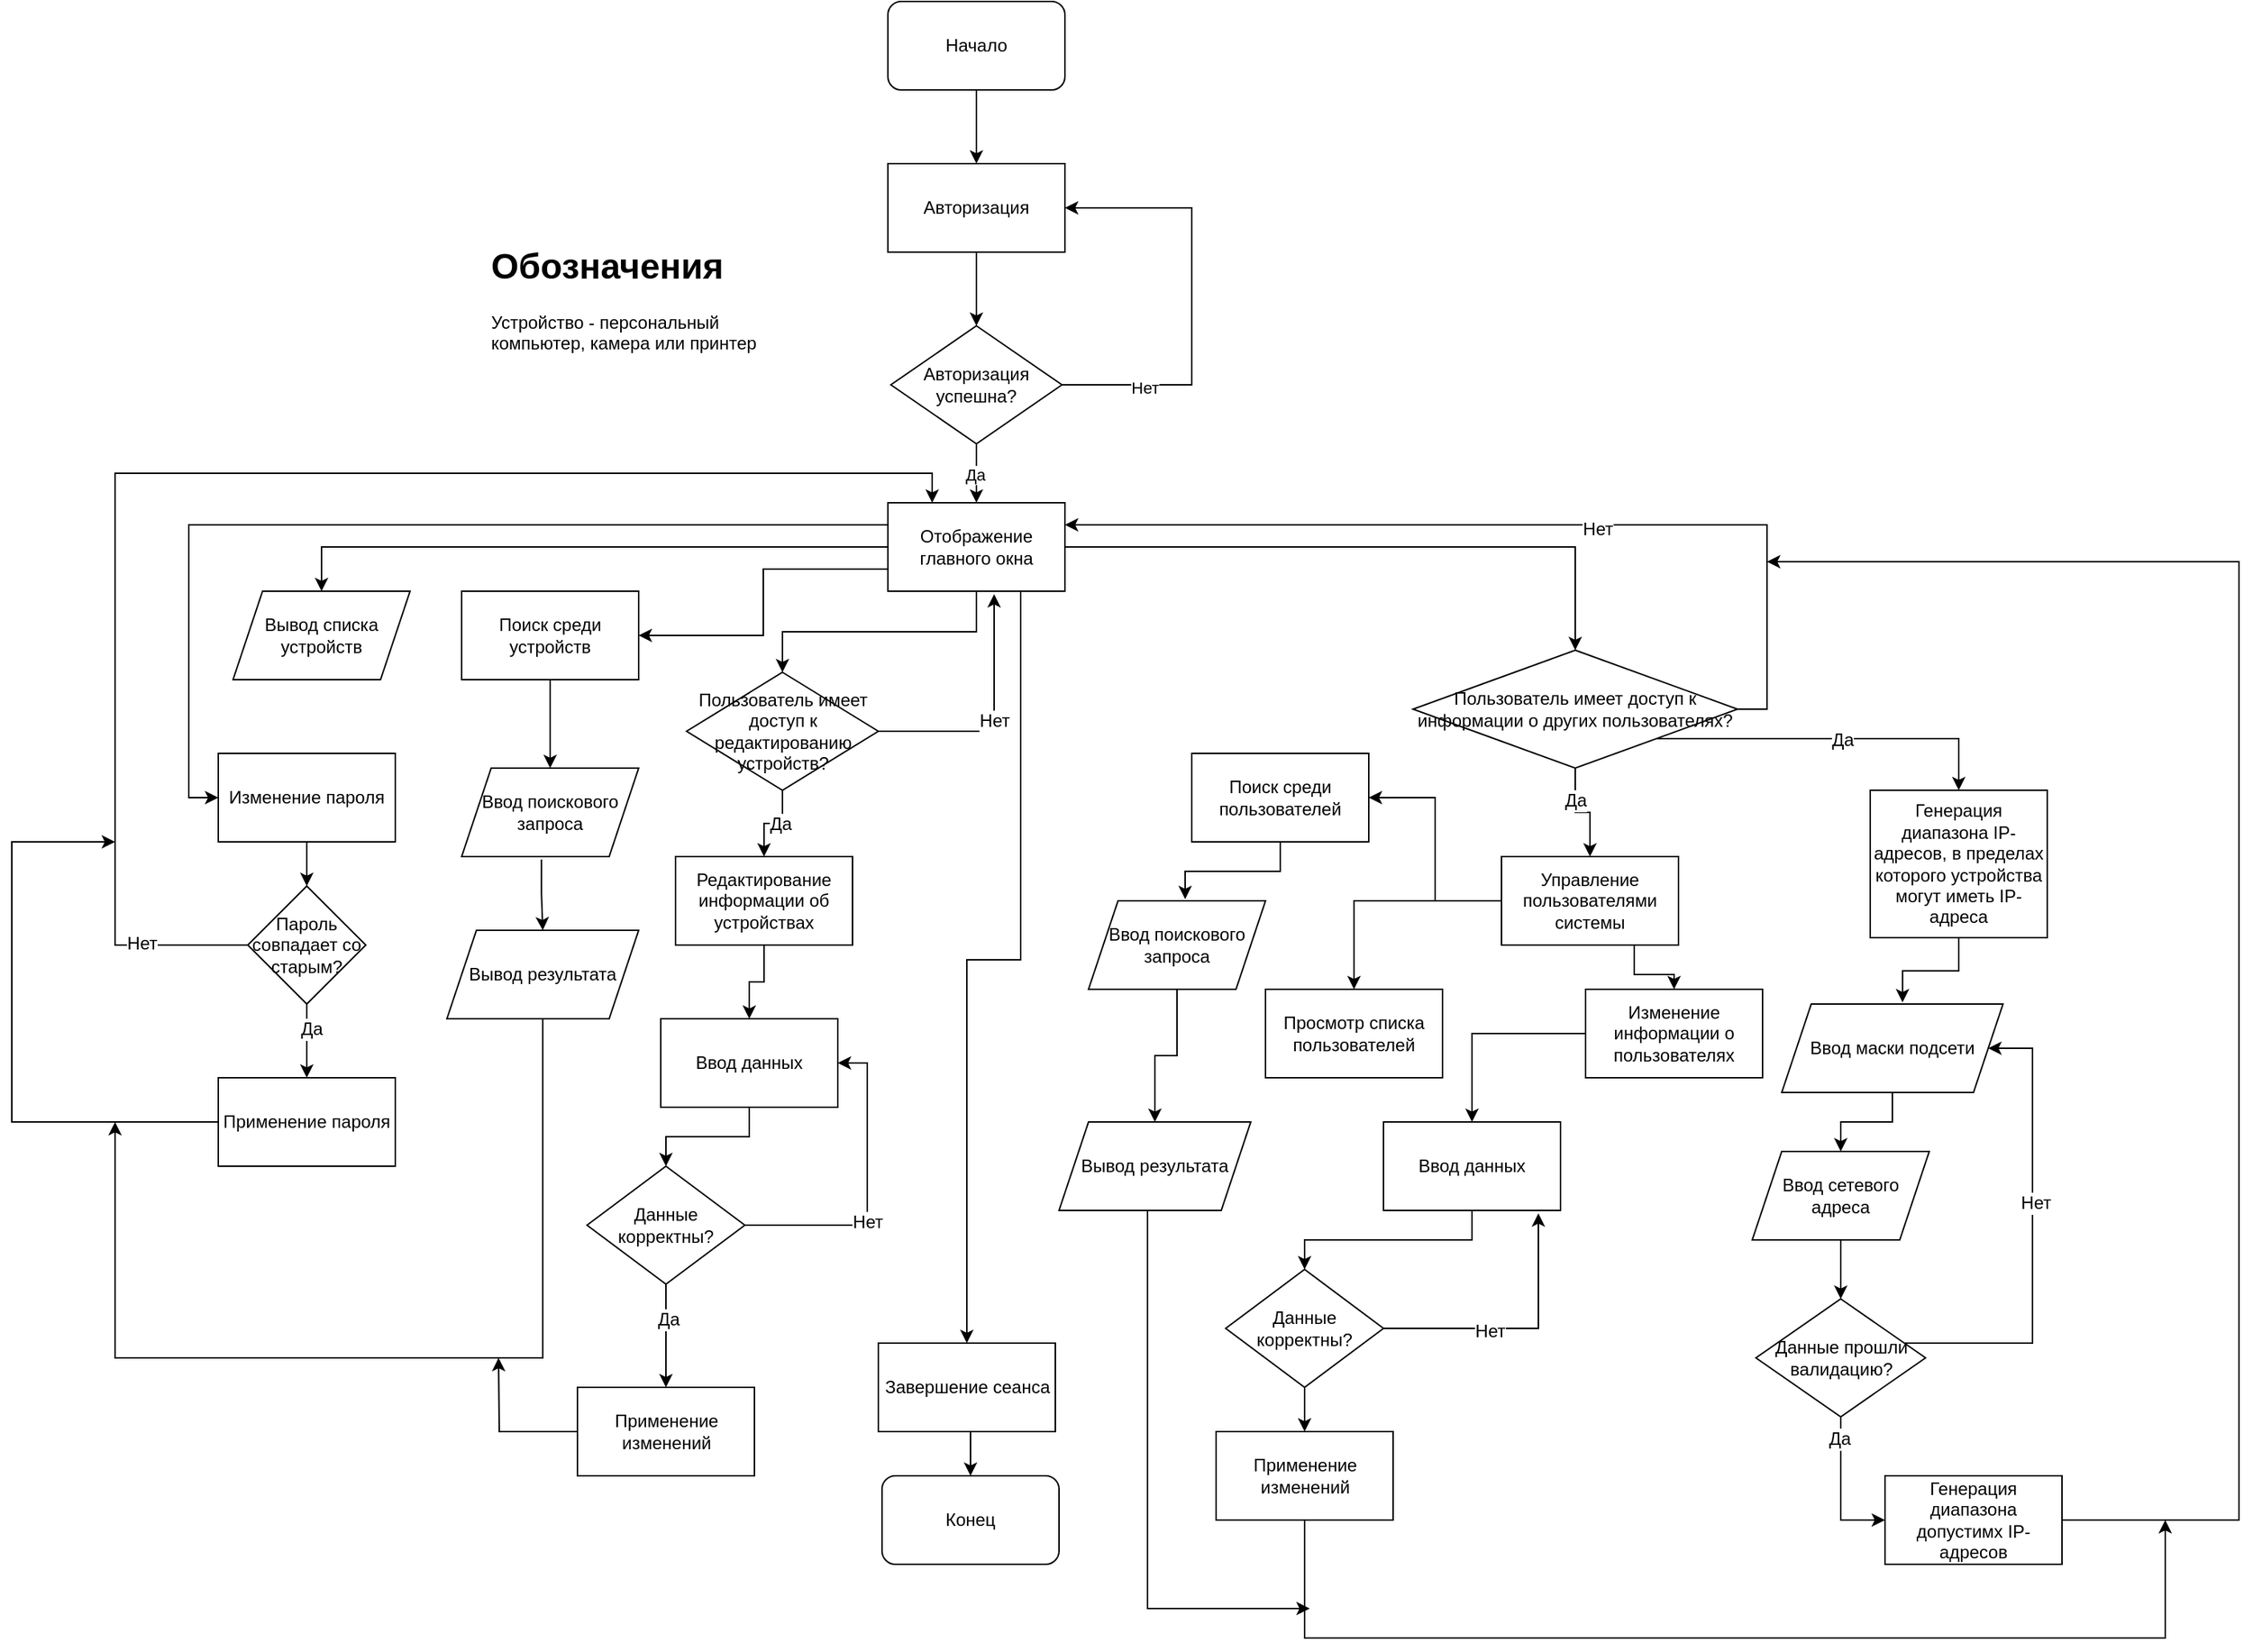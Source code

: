 <mxfile version="16.6.4" type="github">
  <diagram id="C5RBs43oDa-KdzZeNtuy" name="Page-1">
    <mxGraphModel dx="483.65" dy="-74.76" grid="0" gridSize="10" guides="0" tooltips="0" connect="1" arrows="1" fold="1" page="0" pageScale="1" pageWidth="827" pageHeight="1169" math="0" shadow="0">
      <root>
        <mxCell id="WIyWlLk6GJQsqaUBKTNV-0" />
        <mxCell id="WIyWlLk6GJQsqaUBKTNV-1" parent="WIyWlLk6GJQsqaUBKTNV-0" />
        <mxCell id="r1X-PajCBdUMyvIqMNal-0" value="Начало" style="rounded=1;whiteSpace=wrap;html=1;" vertex="1" parent="WIyWlLk6GJQsqaUBKTNV-1">
          <mxGeometry x="354" width="120" height="60" as="geometry" />
        </mxCell>
        <mxCell id="r1X-PajCBdUMyvIqMNal-1" value="Авторизация" style="rounded=0;whiteSpace=wrap;html=1;" vertex="1" parent="WIyWlLk6GJQsqaUBKTNV-1">
          <mxGeometry x="354" y="110" width="120" height="60" as="geometry" />
        </mxCell>
        <mxCell id="r1X-PajCBdUMyvIqMNal-3" value="" style="endArrow=classic;html=1;rounded=0;exitX=0.5;exitY=1;exitDx=0;exitDy=0;entryX=0.5;entryY=0;entryDx=0;entryDy=0;" edge="1" parent="WIyWlLk6GJQsqaUBKTNV-1" source="r1X-PajCBdUMyvIqMNal-0" target="r1X-PajCBdUMyvIqMNal-1">
          <mxGeometry width="50" height="50" relative="1" as="geometry">
            <mxPoint x="280" y="110" as="sourcePoint" />
            <mxPoint x="330" y="60" as="targetPoint" />
          </mxGeometry>
        </mxCell>
        <mxCell id="r1X-PajCBdUMyvIqMNal-5" value="Авторизация успешна?" style="rhombus;whiteSpace=wrap;html=1;" vertex="1" parent="WIyWlLk6GJQsqaUBKTNV-1">
          <mxGeometry x="356" y="220" width="116" height="80" as="geometry" />
        </mxCell>
        <mxCell id="r1X-PajCBdUMyvIqMNal-6" value="" style="endArrow=classic;html=1;rounded=0;exitX=0.5;exitY=1;exitDx=0;exitDy=0;entryX=0.5;entryY=0;entryDx=0;entryDy=0;" edge="1" parent="WIyWlLk6GJQsqaUBKTNV-1" source="r1X-PajCBdUMyvIqMNal-1" target="r1X-PajCBdUMyvIqMNal-5">
          <mxGeometry width="50" height="50" relative="1" as="geometry">
            <mxPoint x="330" y="170" as="sourcePoint" />
            <mxPoint x="330" y="220" as="targetPoint" />
          </mxGeometry>
        </mxCell>
        <mxCell id="r1X-PajCBdUMyvIqMNal-7" value="" style="endArrow=classic;html=1;rounded=0;exitX=1;exitY=0.5;exitDx=0;exitDy=0;edgeStyle=orthogonalEdgeStyle;entryX=1;entryY=0.5;entryDx=0;entryDy=0;" edge="1" parent="WIyWlLk6GJQsqaUBKTNV-1" source="r1X-PajCBdUMyvIqMNal-5" target="r1X-PajCBdUMyvIqMNal-1">
          <mxGeometry width="50" height="50" relative="1" as="geometry">
            <mxPoint x="430" y="360" as="sourcePoint" />
            <mxPoint x="590" y="260" as="targetPoint" />
            <Array as="points">
              <mxPoint x="560" y="260" />
              <mxPoint x="560" y="140" />
            </Array>
          </mxGeometry>
        </mxCell>
        <mxCell id="r1X-PajCBdUMyvIqMNal-8" value="Нет" style="edgeLabel;html=1;align=center;verticalAlign=middle;resizable=0;points=[];" vertex="1" connectable="0" parent="r1X-PajCBdUMyvIqMNal-7">
          <mxGeometry x="-0.619" y="-2" relative="1" as="geometry">
            <mxPoint as="offset" />
          </mxGeometry>
        </mxCell>
        <mxCell id="r1X-PajCBdUMyvIqMNal-9" value="" style="endArrow=classic;html=1;rounded=0;exitX=0.5;exitY=1;exitDx=0;exitDy=0;entryX=0.5;entryY=0;entryDx=0;entryDy=0;edgeStyle=orthogonalEdgeStyle;" edge="1" parent="WIyWlLk6GJQsqaUBKTNV-1" source="r1X-PajCBdUMyvIqMNal-5" target="r1X-PajCBdUMyvIqMNal-12">
          <mxGeometry width="50" height="50" relative="1" as="geometry">
            <mxPoint x="220" y="310" as="sourcePoint" />
            <mxPoint x="414" y="320" as="targetPoint" />
          </mxGeometry>
        </mxCell>
        <mxCell id="r1X-PajCBdUMyvIqMNal-10" value="Да" style="edgeLabel;html=1;align=center;verticalAlign=middle;resizable=0;points=[];" vertex="1" connectable="0" parent="r1X-PajCBdUMyvIqMNal-9">
          <mxGeometry x="0.037" y="-1" relative="1" as="geometry">
            <mxPoint as="offset" />
          </mxGeometry>
        </mxCell>
        <mxCell id="r1X-PajCBdUMyvIqMNal-47" style="edgeStyle=orthogonalEdgeStyle;shape=connector;rounded=0;orthogonalLoop=1;jettySize=auto;html=1;entryX=0.5;entryY=0;entryDx=0;entryDy=0;labelBackgroundColor=default;fontFamily=Helvetica;fontSize=12;fontColor=default;endArrow=classic;strokeColor=default;" edge="1" parent="WIyWlLk6GJQsqaUBKTNV-1" source="r1X-PajCBdUMyvIqMNal-12" target="r1X-PajCBdUMyvIqMNal-46">
          <mxGeometry relative="1" as="geometry" />
        </mxCell>
        <mxCell id="r1X-PajCBdUMyvIqMNal-85" style="edgeStyle=orthogonalEdgeStyle;shape=connector;rounded=0;orthogonalLoop=1;jettySize=auto;html=1;exitX=0;exitY=0.25;exitDx=0;exitDy=0;entryX=0;entryY=0.5;entryDx=0;entryDy=0;labelBackgroundColor=default;fontFamily=Helvetica;fontSize=12;fontColor=default;endArrow=classic;strokeColor=default;" edge="1" parent="WIyWlLk6GJQsqaUBKTNV-1" source="r1X-PajCBdUMyvIqMNal-12" target="r1X-PajCBdUMyvIqMNal-74">
          <mxGeometry relative="1" as="geometry" />
        </mxCell>
        <mxCell id="r1X-PajCBdUMyvIqMNal-110" style="edgeStyle=orthogonalEdgeStyle;shape=connector;rounded=0;orthogonalLoop=1;jettySize=auto;html=1;exitX=0.75;exitY=1;exitDx=0;exitDy=0;entryX=0.5;entryY=0;entryDx=0;entryDy=0;labelBackgroundColor=default;fontFamily=Helvetica;fontSize=12;fontColor=default;endArrow=classic;strokeColor=default;" edge="1" parent="WIyWlLk6GJQsqaUBKTNV-1" source="r1X-PajCBdUMyvIqMNal-12" target="r1X-PajCBdUMyvIqMNal-103">
          <mxGeometry relative="1" as="geometry">
            <Array as="points">
              <mxPoint x="444" y="650" />
              <mxPoint x="408" y="650" />
            </Array>
          </mxGeometry>
        </mxCell>
        <mxCell id="r1X-PajCBdUMyvIqMNal-12" value="Отображение главного окна" style="rounded=0;whiteSpace=wrap;html=1;" vertex="1" parent="WIyWlLk6GJQsqaUBKTNV-1">
          <mxGeometry x="354" y="340" width="120" height="60" as="geometry" />
        </mxCell>
        <mxCell id="r1X-PajCBdUMyvIqMNal-17" value="" style="endArrow=classic;html=1;rounded=0;labelBackgroundColor=default;fontFamily=Helvetica;fontSize=11;fontColor=default;strokeColor=default;shape=connector;edgeStyle=orthogonalEdgeStyle;entryX=0.5;entryY=0;entryDx=0;entryDy=0;exitX=0;exitY=0.5;exitDx=0;exitDy=0;" edge="1" parent="WIyWlLk6GJQsqaUBKTNV-1" source="r1X-PajCBdUMyvIqMNal-12" target="r1X-PajCBdUMyvIqMNal-79">
          <mxGeometry width="50" height="50" relative="1" as="geometry">
            <mxPoint x="300" y="350" as="sourcePoint" />
            <mxPoint x="-10" y="400" as="targetPoint" />
          </mxGeometry>
        </mxCell>
        <mxCell id="r1X-PajCBdUMyvIqMNal-18" value="Поиск среди устройств" style="rounded=0;whiteSpace=wrap;html=1;fontFamily=Helvetica;fontSize=12;fontColor=default;" vertex="1" parent="WIyWlLk6GJQsqaUBKTNV-1">
          <mxGeometry x="65" y="400" width="120" height="60" as="geometry" />
        </mxCell>
        <mxCell id="r1X-PajCBdUMyvIqMNal-20" value="" style="endArrow=classic;html=1;rounded=0;labelBackgroundColor=default;fontFamily=Helvetica;fontSize=11;fontColor=default;strokeColor=default;shape=connector;edgeStyle=orthogonalEdgeStyle;exitX=0;exitY=0.75;exitDx=0;exitDy=0;" edge="1" parent="WIyWlLk6GJQsqaUBKTNV-1" source="r1X-PajCBdUMyvIqMNal-12" target="r1X-PajCBdUMyvIqMNal-18">
          <mxGeometry width="50" height="50" relative="1" as="geometry">
            <mxPoint x="628" y="380" as="sourcePoint" />
            <mxPoint x="354" y="430" as="targetPoint" />
          </mxGeometry>
        </mxCell>
        <mxCell id="r1X-PajCBdUMyvIqMNal-21" value="" style="endArrow=classic;html=1;rounded=0;labelBackgroundColor=default;fontFamily=Helvetica;fontSize=12;fontColor=default;strokeColor=default;shape=connector;exitX=0.5;exitY=1;exitDx=0;exitDy=0;entryX=0.5;entryY=0;entryDx=0;entryDy=0;edgeStyle=orthogonalEdgeStyle;" edge="1" parent="WIyWlLk6GJQsqaUBKTNV-1" source="r1X-PajCBdUMyvIqMNal-18" target="r1X-PajCBdUMyvIqMNal-23">
          <mxGeometry width="50" height="50" relative="1" as="geometry">
            <mxPoint x="220" y="550" as="sourcePoint" />
            <mxPoint x="220" y="520" as="targetPoint" />
          </mxGeometry>
        </mxCell>
        <mxCell id="r1X-PajCBdUMyvIqMNal-23" value="Ввод поискового запроса" style="shape=parallelogram;perimeter=parallelogramPerimeter;whiteSpace=wrap;html=1;fixedSize=1;fontFamily=Helvetica;fontSize=12;fontColor=default;" vertex="1" parent="WIyWlLk6GJQsqaUBKTNV-1">
          <mxGeometry x="65" y="520" width="120" height="60" as="geometry" />
        </mxCell>
        <mxCell id="r1X-PajCBdUMyvIqMNal-113" style="edgeStyle=orthogonalEdgeStyle;shape=connector;rounded=0;orthogonalLoop=1;jettySize=auto;html=1;labelBackgroundColor=default;fontFamily=Helvetica;fontSize=12;fontColor=default;endArrow=classic;strokeColor=default;" edge="1" parent="WIyWlLk6GJQsqaUBKTNV-1" source="r1X-PajCBdUMyvIqMNal-24">
          <mxGeometry relative="1" as="geometry">
            <mxPoint x="-170" y="760" as="targetPoint" />
            <Array as="points">
              <mxPoint x="120" y="920" />
            </Array>
          </mxGeometry>
        </mxCell>
        <mxCell id="r1X-PajCBdUMyvIqMNal-24" value="Вывод результата" style="shape=parallelogram;perimeter=parallelogramPerimeter;whiteSpace=wrap;html=1;fixedSize=1;fontFamily=Helvetica;fontSize=12;fontColor=default;" vertex="1" parent="WIyWlLk6GJQsqaUBKTNV-1">
          <mxGeometry x="55" y="630" width="130" height="60" as="geometry" />
        </mxCell>
        <mxCell id="r1X-PajCBdUMyvIqMNal-25" value="" style="endArrow=classic;html=1;rounded=0;labelBackgroundColor=default;fontFamily=Helvetica;fontSize=12;fontColor=default;strokeColor=default;shape=connector;exitX=0.451;exitY=1.033;exitDx=0;exitDy=0;entryX=0.5;entryY=0;entryDx=0;entryDy=0;exitPerimeter=0;edgeStyle=orthogonalEdgeStyle;" edge="1" parent="WIyWlLk6GJQsqaUBKTNV-1" source="r1X-PajCBdUMyvIqMNal-23" target="r1X-PajCBdUMyvIqMNal-24">
          <mxGeometry width="50" height="50" relative="1" as="geometry">
            <mxPoint x="310" y="620" as="sourcePoint" />
            <mxPoint x="310" y="680" as="targetPoint" />
          </mxGeometry>
        </mxCell>
        <mxCell id="r1X-PajCBdUMyvIqMNal-31" value="Нет" style="edgeStyle=orthogonalEdgeStyle;shape=connector;rounded=0;orthogonalLoop=1;jettySize=auto;html=1;labelBackgroundColor=default;fontFamily=Helvetica;fontSize=12;fontColor=default;endArrow=classic;strokeColor=default;entryX=0.6;entryY=1.033;entryDx=0;entryDy=0;exitX=1;exitY=0.5;exitDx=0;exitDy=0;entryPerimeter=0;" edge="1" parent="WIyWlLk6GJQsqaUBKTNV-1" source="r1X-PajCBdUMyvIqMNal-28" target="r1X-PajCBdUMyvIqMNal-12">
          <mxGeometry relative="1" as="geometry">
            <mxPoint x="510" y="380" as="targetPoint" />
          </mxGeometry>
        </mxCell>
        <mxCell id="r1X-PajCBdUMyvIqMNal-34" style="edgeStyle=orthogonalEdgeStyle;shape=connector;rounded=0;orthogonalLoop=1;jettySize=auto;html=1;entryX=0.5;entryY=0;entryDx=0;entryDy=0;labelBackgroundColor=default;fontFamily=Helvetica;fontSize=12;fontColor=default;endArrow=classic;strokeColor=default;" edge="1" parent="WIyWlLk6GJQsqaUBKTNV-1" source="r1X-PajCBdUMyvIqMNal-28" target="r1X-PajCBdUMyvIqMNal-32">
          <mxGeometry relative="1" as="geometry" />
        </mxCell>
        <mxCell id="r1X-PajCBdUMyvIqMNal-45" value="Да" style="edgeLabel;html=1;align=center;verticalAlign=middle;resizable=0;points=[];fontSize=12;fontFamily=Helvetica;fontColor=default;" vertex="1" connectable="0" parent="r1X-PajCBdUMyvIqMNal-34">
          <mxGeometry x="-0.168" relative="1" as="geometry">
            <mxPoint as="offset" />
          </mxGeometry>
        </mxCell>
        <mxCell id="r1X-PajCBdUMyvIqMNal-28" value="Пользователь имеет доступ к редактированию устройств?" style="rhombus;whiteSpace=wrap;html=1;fontFamily=Helvetica;fontSize=12;fontColor=default;" vertex="1" parent="WIyWlLk6GJQsqaUBKTNV-1">
          <mxGeometry x="217.5" y="455" width="130" height="80" as="geometry" />
        </mxCell>
        <mxCell id="r1X-PajCBdUMyvIqMNal-29" value="" style="endArrow=classic;html=1;rounded=0;labelBackgroundColor=default;fontFamily=Helvetica;fontSize=12;fontColor=default;strokeColor=default;shape=connector;exitX=0.5;exitY=1;exitDx=0;exitDy=0;entryX=0.5;entryY=0;entryDx=0;entryDy=0;edgeStyle=orthogonalEdgeStyle;" edge="1" parent="WIyWlLk6GJQsqaUBKTNV-1" source="r1X-PajCBdUMyvIqMNal-12" target="r1X-PajCBdUMyvIqMNal-28">
          <mxGeometry width="50" height="50" relative="1" as="geometry">
            <mxPoint x="340" y="390" as="sourcePoint" />
            <mxPoint x="340" y="450" as="targetPoint" />
          </mxGeometry>
        </mxCell>
        <mxCell id="r1X-PajCBdUMyvIqMNal-36" style="edgeStyle=orthogonalEdgeStyle;shape=connector;rounded=0;orthogonalLoop=1;jettySize=auto;html=1;labelBackgroundColor=default;fontFamily=Helvetica;fontSize=12;fontColor=default;endArrow=classic;strokeColor=default;entryX=0.5;entryY=0;entryDx=0;entryDy=0;" edge="1" parent="WIyWlLk6GJQsqaUBKTNV-1" source="r1X-PajCBdUMyvIqMNal-32" target="r1X-PajCBdUMyvIqMNal-37">
          <mxGeometry relative="1" as="geometry">
            <mxPoint x="414" y="640" as="targetPoint" />
          </mxGeometry>
        </mxCell>
        <mxCell id="r1X-PajCBdUMyvIqMNal-32" value="Редактирование информации об устройствах" style="rounded=0;whiteSpace=wrap;html=1;fontFamily=Helvetica;fontSize=12;fontColor=default;" vertex="1" parent="WIyWlLk6GJQsqaUBKTNV-1">
          <mxGeometry x="210" y="580" width="120" height="60" as="geometry" />
        </mxCell>
        <mxCell id="r1X-PajCBdUMyvIqMNal-33" value="&lt;h1&gt;Обозначения&lt;/h1&gt;&lt;div&gt;Устройство - персональный компьютер, камера или принтер&lt;/div&gt;" style="text;html=1;strokeColor=none;fillColor=none;spacing=5;spacingTop=-20;whiteSpace=wrap;overflow=hidden;rounded=0;fontFamily=Helvetica;fontSize=12;fontColor=default;" vertex="1" parent="WIyWlLk6GJQsqaUBKTNV-1">
          <mxGeometry x="80" y="160" width="190" height="120" as="geometry" />
        </mxCell>
        <mxCell id="r1X-PajCBdUMyvIqMNal-39" style="edgeStyle=orthogonalEdgeStyle;shape=connector;rounded=0;orthogonalLoop=1;jettySize=auto;html=1;entryX=0.5;entryY=0;entryDx=0;entryDy=0;labelBackgroundColor=default;fontFamily=Helvetica;fontSize=12;fontColor=default;endArrow=classic;strokeColor=default;" edge="1" parent="WIyWlLk6GJQsqaUBKTNV-1" source="r1X-PajCBdUMyvIqMNal-37" target="r1X-PajCBdUMyvIqMNal-38">
          <mxGeometry relative="1" as="geometry" />
        </mxCell>
        <mxCell id="r1X-PajCBdUMyvIqMNal-37" value="Ввод данных" style="rounded=0;whiteSpace=wrap;html=1;fontFamily=Helvetica;fontSize=12;fontColor=default;" vertex="1" parent="WIyWlLk6GJQsqaUBKTNV-1">
          <mxGeometry x="200" y="690" width="120" height="60" as="geometry" />
        </mxCell>
        <mxCell id="r1X-PajCBdUMyvIqMNal-40" style="edgeStyle=orthogonalEdgeStyle;shape=connector;rounded=0;orthogonalLoop=1;jettySize=auto;html=1;entryX=1;entryY=0.5;entryDx=0;entryDy=0;labelBackgroundColor=default;fontFamily=Helvetica;fontSize=12;fontColor=default;endArrow=classic;strokeColor=default;exitX=1;exitY=0.5;exitDx=0;exitDy=0;" edge="1" parent="WIyWlLk6GJQsqaUBKTNV-1" source="r1X-PajCBdUMyvIqMNal-38" target="r1X-PajCBdUMyvIqMNal-37">
          <mxGeometry relative="1" as="geometry" />
        </mxCell>
        <mxCell id="r1X-PajCBdUMyvIqMNal-41" value="Нет" style="edgeLabel;html=1;align=center;verticalAlign=middle;resizable=0;points=[];fontSize=12;fontFamily=Helvetica;fontColor=default;" vertex="1" connectable="0" parent="r1X-PajCBdUMyvIqMNal-40">
          <mxGeometry x="-0.195" relative="1" as="geometry">
            <mxPoint as="offset" />
          </mxGeometry>
        </mxCell>
        <mxCell id="r1X-PajCBdUMyvIqMNal-43" style="edgeStyle=orthogonalEdgeStyle;shape=connector;rounded=0;orthogonalLoop=1;jettySize=auto;html=1;entryX=0.5;entryY=0;entryDx=0;entryDy=0;labelBackgroundColor=default;fontFamily=Helvetica;fontSize=12;fontColor=default;endArrow=classic;strokeColor=default;" edge="1" parent="WIyWlLk6GJQsqaUBKTNV-1" source="r1X-PajCBdUMyvIqMNal-38" target="r1X-PajCBdUMyvIqMNal-42">
          <mxGeometry relative="1" as="geometry" />
        </mxCell>
        <mxCell id="r1X-PajCBdUMyvIqMNal-44" value="Да" style="edgeLabel;html=1;align=center;verticalAlign=middle;resizable=0;points=[];fontSize=12;fontFamily=Helvetica;fontColor=default;" vertex="1" connectable="0" parent="r1X-PajCBdUMyvIqMNal-43">
          <mxGeometry x="-0.31" y="1" relative="1" as="geometry">
            <mxPoint as="offset" />
          </mxGeometry>
        </mxCell>
        <mxCell id="r1X-PajCBdUMyvIqMNal-38" value="Данные корректны?" style="rhombus;whiteSpace=wrap;html=1;fontFamily=Helvetica;fontSize=12;fontColor=default;" vertex="1" parent="WIyWlLk6GJQsqaUBKTNV-1">
          <mxGeometry x="150" y="790" width="107" height="80" as="geometry" />
        </mxCell>
        <mxCell id="r1X-PajCBdUMyvIqMNal-114" style="edgeStyle=orthogonalEdgeStyle;shape=connector;rounded=0;orthogonalLoop=1;jettySize=auto;html=1;labelBackgroundColor=default;fontFamily=Helvetica;fontSize=12;fontColor=default;endArrow=classic;strokeColor=default;" edge="1" parent="WIyWlLk6GJQsqaUBKTNV-1" source="r1X-PajCBdUMyvIqMNal-42">
          <mxGeometry relative="1" as="geometry">
            <mxPoint x="90" y="920" as="targetPoint" />
          </mxGeometry>
        </mxCell>
        <mxCell id="r1X-PajCBdUMyvIqMNal-42" value="Применение изменений" style="rounded=0;whiteSpace=wrap;html=1;fontFamily=Helvetica;fontSize=12;fontColor=default;" vertex="1" parent="WIyWlLk6GJQsqaUBKTNV-1">
          <mxGeometry x="143.5" y="940" width="120" height="60" as="geometry" />
        </mxCell>
        <mxCell id="r1X-PajCBdUMyvIqMNal-48" style="edgeStyle=orthogonalEdgeStyle;shape=connector;rounded=0;orthogonalLoop=1;jettySize=auto;html=1;entryX=1;entryY=0.25;entryDx=0;entryDy=0;labelBackgroundColor=default;fontFamily=Helvetica;fontSize=12;fontColor=default;endArrow=classic;strokeColor=default;exitX=1;exitY=0.5;exitDx=0;exitDy=0;" edge="1" parent="WIyWlLk6GJQsqaUBKTNV-1" source="r1X-PajCBdUMyvIqMNal-46" target="r1X-PajCBdUMyvIqMNal-12">
          <mxGeometry relative="1" as="geometry" />
        </mxCell>
        <mxCell id="r1X-PajCBdUMyvIqMNal-52" value="Нет" style="edgeLabel;html=1;align=center;verticalAlign=middle;resizable=0;points=[];fontSize=12;fontFamily=Helvetica;fontColor=default;" vertex="1" connectable="0" parent="r1X-PajCBdUMyvIqMNal-48">
          <mxGeometry x="-0.161" y="3" relative="1" as="geometry">
            <mxPoint as="offset" />
          </mxGeometry>
        </mxCell>
        <mxCell id="r1X-PajCBdUMyvIqMNal-87" style="edgeStyle=orthogonalEdgeStyle;shape=connector;rounded=0;orthogonalLoop=1;jettySize=auto;html=1;exitX=1;exitY=1;exitDx=0;exitDy=0;entryX=0.5;entryY=0;entryDx=0;entryDy=0;labelBackgroundColor=default;fontFamily=Helvetica;fontSize=12;fontColor=default;endArrow=classic;strokeColor=default;" edge="1" parent="WIyWlLk6GJQsqaUBKTNV-1" source="r1X-PajCBdUMyvIqMNal-46" target="r1X-PajCBdUMyvIqMNal-86">
          <mxGeometry relative="1" as="geometry" />
        </mxCell>
        <mxCell id="r1X-PajCBdUMyvIqMNal-88" value="Да" style="edgeLabel;html=1;align=center;verticalAlign=middle;resizable=0;points=[];fontSize=12;fontFamily=Helvetica;fontColor=default;" vertex="1" connectable="0" parent="r1X-PajCBdUMyvIqMNal-87">
          <mxGeometry x="0.045" y="-1" relative="1" as="geometry">
            <mxPoint as="offset" />
          </mxGeometry>
        </mxCell>
        <mxCell id="r1X-PajCBdUMyvIqMNal-108" style="edgeStyle=orthogonalEdgeStyle;shape=connector;rounded=0;orthogonalLoop=1;jettySize=auto;html=1;labelBackgroundColor=default;fontFamily=Helvetica;fontSize=12;fontColor=default;endArrow=classic;strokeColor=default;" edge="1" parent="WIyWlLk6GJQsqaUBKTNV-1" source="r1X-PajCBdUMyvIqMNal-46" target="r1X-PajCBdUMyvIqMNal-55">
          <mxGeometry relative="1" as="geometry" />
        </mxCell>
        <mxCell id="r1X-PajCBdUMyvIqMNal-109" value="Да" style="edgeLabel;html=1;align=center;verticalAlign=middle;resizable=0;points=[];fontSize=12;fontFamily=Helvetica;fontColor=default;" vertex="1" connectable="0" parent="r1X-PajCBdUMyvIqMNal-108">
          <mxGeometry x="-0.374" relative="1" as="geometry">
            <mxPoint as="offset" />
          </mxGeometry>
        </mxCell>
        <mxCell id="r1X-PajCBdUMyvIqMNal-46" value="Пользователь имеет доступ к информации о других пользователях?" style="rhombus;whiteSpace=wrap;html=1;fontFamily=Helvetica;fontSize=12;fontColor=default;" vertex="1" parent="WIyWlLk6GJQsqaUBKTNV-1">
          <mxGeometry x="710" y="440" width="220" height="80" as="geometry" />
        </mxCell>
        <mxCell id="r1X-PajCBdUMyvIqMNal-53" value="Просмотр списка пользователей" style="rounded=0;whiteSpace=wrap;html=1;fontFamily=Helvetica;fontSize=12;fontColor=default;" vertex="1" parent="WIyWlLk6GJQsqaUBKTNV-1">
          <mxGeometry x="610" y="670" width="120" height="60" as="geometry" />
        </mxCell>
        <mxCell id="r1X-PajCBdUMyvIqMNal-61" style="edgeStyle=orthogonalEdgeStyle;shape=connector;rounded=0;orthogonalLoop=1;jettySize=auto;html=1;entryX=0.5;entryY=0;entryDx=0;entryDy=0;labelBackgroundColor=default;fontFamily=Helvetica;fontSize=12;fontColor=default;endArrow=classic;strokeColor=default;" edge="1" parent="WIyWlLk6GJQsqaUBKTNV-1" source="r1X-PajCBdUMyvIqMNal-54" target="r1X-PajCBdUMyvIqMNal-60">
          <mxGeometry relative="1" as="geometry" />
        </mxCell>
        <mxCell id="r1X-PajCBdUMyvIqMNal-54" value="Изменение информации о пользователях" style="rounded=0;whiteSpace=wrap;html=1;fontFamily=Helvetica;fontSize=12;fontColor=default;" vertex="1" parent="WIyWlLk6GJQsqaUBKTNV-1">
          <mxGeometry x="827" y="670" width="120" height="60" as="geometry" />
        </mxCell>
        <mxCell id="r1X-PajCBdUMyvIqMNal-58" style="edgeStyle=orthogonalEdgeStyle;shape=connector;rounded=0;orthogonalLoop=1;jettySize=auto;html=1;entryX=0.5;entryY=0;entryDx=0;entryDy=0;labelBackgroundColor=default;fontFamily=Helvetica;fontSize=12;fontColor=default;endArrow=classic;strokeColor=default;" edge="1" parent="WIyWlLk6GJQsqaUBKTNV-1" source="r1X-PajCBdUMyvIqMNal-55" target="r1X-PajCBdUMyvIqMNal-53">
          <mxGeometry relative="1" as="geometry" />
        </mxCell>
        <mxCell id="r1X-PajCBdUMyvIqMNal-59" style="edgeStyle=orthogonalEdgeStyle;shape=connector;rounded=0;orthogonalLoop=1;jettySize=auto;html=1;exitX=0.75;exitY=1;exitDx=0;exitDy=0;labelBackgroundColor=default;fontFamily=Helvetica;fontSize=12;fontColor=default;endArrow=classic;strokeColor=default;" edge="1" parent="WIyWlLk6GJQsqaUBKTNV-1" source="r1X-PajCBdUMyvIqMNal-55" target="r1X-PajCBdUMyvIqMNal-54">
          <mxGeometry relative="1" as="geometry" />
        </mxCell>
        <mxCell id="r1X-PajCBdUMyvIqMNal-69" style="edgeStyle=orthogonalEdgeStyle;shape=connector;rounded=0;orthogonalLoop=1;jettySize=auto;html=1;exitX=0;exitY=0.5;exitDx=0;exitDy=0;entryX=1;entryY=0.5;entryDx=0;entryDy=0;labelBackgroundColor=default;fontFamily=Helvetica;fontSize=12;fontColor=default;endArrow=classic;strokeColor=default;" edge="1" parent="WIyWlLk6GJQsqaUBKTNV-1" source="r1X-PajCBdUMyvIqMNal-55" target="r1X-PajCBdUMyvIqMNal-68">
          <mxGeometry relative="1" as="geometry" />
        </mxCell>
        <mxCell id="r1X-PajCBdUMyvIqMNal-55" value="Управление пользователями системы" style="rounded=0;whiteSpace=wrap;html=1;fontFamily=Helvetica;fontSize=12;fontColor=default;" vertex="1" parent="WIyWlLk6GJQsqaUBKTNV-1">
          <mxGeometry x="770" y="580" width="120" height="60" as="geometry" />
        </mxCell>
        <mxCell id="r1X-PajCBdUMyvIqMNal-63" style="edgeStyle=orthogonalEdgeStyle;shape=connector;rounded=0;orthogonalLoop=1;jettySize=auto;html=1;entryX=0.5;entryY=0;entryDx=0;entryDy=0;labelBackgroundColor=default;fontFamily=Helvetica;fontSize=12;fontColor=default;endArrow=classic;strokeColor=default;" edge="1" parent="WIyWlLk6GJQsqaUBKTNV-1" source="r1X-PajCBdUMyvIqMNal-60" target="r1X-PajCBdUMyvIqMNal-62">
          <mxGeometry relative="1" as="geometry" />
        </mxCell>
        <mxCell id="r1X-PajCBdUMyvIqMNal-60" value="Ввод данных" style="rounded=0;whiteSpace=wrap;html=1;fontFamily=Helvetica;fontSize=12;fontColor=default;" vertex="1" parent="WIyWlLk6GJQsqaUBKTNV-1">
          <mxGeometry x="690" y="760" width="120" height="60" as="geometry" />
        </mxCell>
        <mxCell id="r1X-PajCBdUMyvIqMNal-64" style="edgeStyle=orthogonalEdgeStyle;shape=connector;rounded=0;orthogonalLoop=1;jettySize=auto;html=1;entryX=0.875;entryY=1.033;entryDx=0;entryDy=0;entryPerimeter=0;labelBackgroundColor=default;fontFamily=Helvetica;fontSize=12;fontColor=default;endArrow=classic;strokeColor=default;exitX=1;exitY=0.5;exitDx=0;exitDy=0;" edge="1" parent="WIyWlLk6GJQsqaUBKTNV-1" source="r1X-PajCBdUMyvIqMNal-62" target="r1X-PajCBdUMyvIqMNal-60">
          <mxGeometry relative="1" as="geometry">
            <Array as="points">
              <mxPoint x="795" y="900" />
            </Array>
          </mxGeometry>
        </mxCell>
        <mxCell id="r1X-PajCBdUMyvIqMNal-65" value="Нет" style="edgeLabel;html=1;align=center;verticalAlign=middle;resizable=0;points=[];fontSize=12;fontFamily=Helvetica;fontColor=default;" vertex="1" connectable="0" parent="r1X-PajCBdUMyvIqMNal-64">
          <mxGeometry x="-0.217" y="-2" relative="1" as="geometry">
            <mxPoint as="offset" />
          </mxGeometry>
        </mxCell>
        <mxCell id="r1X-PajCBdUMyvIqMNal-67" style="edgeStyle=orthogonalEdgeStyle;shape=connector;rounded=0;orthogonalLoop=1;jettySize=auto;html=1;entryX=0.5;entryY=0;entryDx=0;entryDy=0;labelBackgroundColor=default;fontFamily=Helvetica;fontSize=12;fontColor=default;endArrow=classic;strokeColor=default;" edge="1" parent="WIyWlLk6GJQsqaUBKTNV-1" source="r1X-PajCBdUMyvIqMNal-62" target="r1X-PajCBdUMyvIqMNal-66">
          <mxGeometry relative="1" as="geometry" />
        </mxCell>
        <mxCell id="r1X-PajCBdUMyvIqMNal-62" value="Данные корректны?" style="rhombus;whiteSpace=wrap;html=1;fontFamily=Helvetica;fontSize=12;fontColor=default;" vertex="1" parent="WIyWlLk6GJQsqaUBKTNV-1">
          <mxGeometry x="583" y="860" width="107" height="80" as="geometry" />
        </mxCell>
        <mxCell id="r1X-PajCBdUMyvIqMNal-116" style="edgeStyle=orthogonalEdgeStyle;shape=connector;rounded=0;orthogonalLoop=1;jettySize=auto;html=1;labelBackgroundColor=default;fontFamily=Helvetica;fontSize=12;fontColor=default;endArrow=classic;strokeColor=default;" edge="1" parent="WIyWlLk6GJQsqaUBKTNV-1" source="r1X-PajCBdUMyvIqMNal-66">
          <mxGeometry relative="1" as="geometry">
            <mxPoint x="1220" y="1030" as="targetPoint" />
            <Array as="points">
              <mxPoint x="637" y="1110" />
              <mxPoint x="1220" y="1110" />
              <mxPoint x="1220" y="1090" />
            </Array>
          </mxGeometry>
        </mxCell>
        <mxCell id="r1X-PajCBdUMyvIqMNal-66" value="Применение изменений" style="rounded=0;whiteSpace=wrap;html=1;fontFamily=Helvetica;fontSize=12;fontColor=default;" vertex="1" parent="WIyWlLk6GJQsqaUBKTNV-1">
          <mxGeometry x="576.5" y="970" width="120" height="60" as="geometry" />
        </mxCell>
        <mxCell id="r1X-PajCBdUMyvIqMNal-71" style="edgeStyle=orthogonalEdgeStyle;shape=connector;rounded=0;orthogonalLoop=1;jettySize=auto;html=1;exitX=0.5;exitY=1;exitDx=0;exitDy=0;entryX=0.546;entryY=-0.019;entryDx=0;entryDy=0;entryPerimeter=0;labelBackgroundColor=default;fontFamily=Helvetica;fontSize=12;fontColor=default;endArrow=classic;strokeColor=default;" edge="1" parent="WIyWlLk6GJQsqaUBKTNV-1" source="r1X-PajCBdUMyvIqMNal-68" target="r1X-PajCBdUMyvIqMNal-70">
          <mxGeometry relative="1" as="geometry" />
        </mxCell>
        <mxCell id="r1X-PajCBdUMyvIqMNal-68" value="Поиск среди пользователей" style="rounded=0;whiteSpace=wrap;html=1;fontFamily=Helvetica;fontSize=12;fontColor=default;" vertex="1" parent="WIyWlLk6GJQsqaUBKTNV-1">
          <mxGeometry x="560" y="510" width="120" height="60" as="geometry" />
        </mxCell>
        <mxCell id="r1X-PajCBdUMyvIqMNal-73" style="edgeStyle=orthogonalEdgeStyle;shape=connector;rounded=0;orthogonalLoop=1;jettySize=auto;html=1;exitX=0.5;exitY=1;exitDx=0;exitDy=0;entryX=0.5;entryY=0;entryDx=0;entryDy=0;labelBackgroundColor=default;fontFamily=Helvetica;fontSize=12;fontColor=default;endArrow=classic;strokeColor=default;" edge="1" parent="WIyWlLk6GJQsqaUBKTNV-1" source="r1X-PajCBdUMyvIqMNal-70" target="r1X-PajCBdUMyvIqMNal-72">
          <mxGeometry relative="1" as="geometry" />
        </mxCell>
        <mxCell id="r1X-PajCBdUMyvIqMNal-70" value="Ввод поискового запроса" style="shape=parallelogram;perimeter=parallelogramPerimeter;whiteSpace=wrap;html=1;fixedSize=1;fontFamily=Helvetica;fontSize=12;fontColor=default;" vertex="1" parent="WIyWlLk6GJQsqaUBKTNV-1">
          <mxGeometry x="490" y="610" width="120" height="60" as="geometry" />
        </mxCell>
        <mxCell id="r1X-PajCBdUMyvIqMNal-117" style="edgeStyle=orthogonalEdgeStyle;shape=connector;rounded=0;orthogonalLoop=1;jettySize=auto;html=1;labelBackgroundColor=default;fontFamily=Helvetica;fontSize=12;fontColor=default;endArrow=classic;strokeColor=default;" edge="1" parent="WIyWlLk6GJQsqaUBKTNV-1" source="r1X-PajCBdUMyvIqMNal-72">
          <mxGeometry relative="1" as="geometry">
            <mxPoint x="640" y="1090" as="targetPoint" />
            <Array as="points">
              <mxPoint x="530" y="1090" />
              <mxPoint x="600" y="1090" />
            </Array>
          </mxGeometry>
        </mxCell>
        <mxCell id="r1X-PajCBdUMyvIqMNal-72" value="Вывод результата" style="shape=parallelogram;perimeter=parallelogramPerimeter;whiteSpace=wrap;html=1;fixedSize=1;fontFamily=Helvetica;fontSize=12;fontColor=default;" vertex="1" parent="WIyWlLk6GJQsqaUBKTNV-1">
          <mxGeometry x="470" y="760" width="130" height="60" as="geometry" />
        </mxCell>
        <mxCell id="r1X-PajCBdUMyvIqMNal-84" style="edgeStyle=orthogonalEdgeStyle;shape=connector;rounded=0;orthogonalLoop=1;jettySize=auto;html=1;entryX=0.5;entryY=0;entryDx=0;entryDy=0;labelBackgroundColor=default;fontFamily=Helvetica;fontSize=12;fontColor=default;endArrow=classic;strokeColor=default;" edge="1" parent="WIyWlLk6GJQsqaUBKTNV-1" source="r1X-PajCBdUMyvIqMNal-74" target="r1X-PajCBdUMyvIqMNal-77">
          <mxGeometry relative="1" as="geometry" />
        </mxCell>
        <mxCell id="r1X-PajCBdUMyvIqMNal-74" value="Изменение пароля" style="rounded=0;whiteSpace=wrap;html=1;fontFamily=Helvetica;fontSize=12;fontColor=default;" vertex="1" parent="WIyWlLk6GJQsqaUBKTNV-1">
          <mxGeometry x="-100" y="510" width="120" height="60" as="geometry" />
        </mxCell>
        <mxCell id="r1X-PajCBdUMyvIqMNal-80" style="edgeStyle=orthogonalEdgeStyle;shape=connector;rounded=0;orthogonalLoop=1;jettySize=auto;html=1;entryX=0.25;entryY=0;entryDx=0;entryDy=0;labelBackgroundColor=default;fontFamily=Helvetica;fontSize=12;fontColor=default;endArrow=classic;strokeColor=default;" edge="1" parent="WIyWlLk6GJQsqaUBKTNV-1" source="r1X-PajCBdUMyvIqMNal-77" target="r1X-PajCBdUMyvIqMNal-12">
          <mxGeometry relative="1" as="geometry">
            <Array as="points">
              <mxPoint x="-170" y="640" />
              <mxPoint x="-170" y="320" />
              <mxPoint x="384" y="320" />
            </Array>
          </mxGeometry>
        </mxCell>
        <mxCell id="r1X-PajCBdUMyvIqMNal-81" value="Нет" style="edgeLabel;html=1;align=center;verticalAlign=middle;resizable=0;points=[];fontSize=12;fontFamily=Helvetica;fontColor=default;" vertex="1" connectable="0" parent="r1X-PajCBdUMyvIqMNal-80">
          <mxGeometry x="-0.854" y="-1" relative="1" as="geometry">
            <mxPoint as="offset" />
          </mxGeometry>
        </mxCell>
        <mxCell id="r1X-PajCBdUMyvIqMNal-82" style="edgeStyle=orthogonalEdgeStyle;shape=connector;rounded=0;orthogonalLoop=1;jettySize=auto;html=1;entryX=0.5;entryY=0;entryDx=0;entryDy=0;labelBackgroundColor=default;fontFamily=Helvetica;fontSize=12;fontColor=default;endArrow=classic;strokeColor=default;" edge="1" parent="WIyWlLk6GJQsqaUBKTNV-1" source="r1X-PajCBdUMyvIqMNal-77" target="r1X-PajCBdUMyvIqMNal-78">
          <mxGeometry relative="1" as="geometry" />
        </mxCell>
        <mxCell id="r1X-PajCBdUMyvIqMNal-83" value="Да" style="edgeLabel;html=1;align=center;verticalAlign=middle;resizable=0;points=[];fontSize=12;fontFamily=Helvetica;fontColor=default;" vertex="1" connectable="0" parent="r1X-PajCBdUMyvIqMNal-82">
          <mxGeometry x="-0.326" y="3" relative="1" as="geometry">
            <mxPoint as="offset" />
          </mxGeometry>
        </mxCell>
        <mxCell id="r1X-PajCBdUMyvIqMNal-77" value="Пароль совпадает со старым?" style="rhombus;whiteSpace=wrap;html=1;fontFamily=Helvetica;fontSize=12;fontColor=default;" vertex="1" parent="WIyWlLk6GJQsqaUBKTNV-1">
          <mxGeometry x="-80" y="600" width="80" height="80" as="geometry" />
        </mxCell>
        <mxCell id="r1X-PajCBdUMyvIqMNal-112" style="edgeStyle=orthogonalEdgeStyle;shape=connector;rounded=0;orthogonalLoop=1;jettySize=auto;html=1;labelBackgroundColor=default;fontFamily=Helvetica;fontSize=12;fontColor=default;endArrow=classic;strokeColor=default;" edge="1" parent="WIyWlLk6GJQsqaUBKTNV-1" source="r1X-PajCBdUMyvIqMNal-78">
          <mxGeometry relative="1" as="geometry">
            <mxPoint x="-170" y="570" as="targetPoint" />
            <Array as="points">
              <mxPoint x="-240" y="760" />
              <mxPoint x="-240" y="570" />
            </Array>
          </mxGeometry>
        </mxCell>
        <mxCell id="r1X-PajCBdUMyvIqMNal-78" value="Применение пароля" style="rounded=0;whiteSpace=wrap;html=1;fontFamily=Helvetica;fontSize=12;fontColor=default;" vertex="1" parent="WIyWlLk6GJQsqaUBKTNV-1">
          <mxGeometry x="-100" y="730" width="120" height="60" as="geometry" />
        </mxCell>
        <mxCell id="r1X-PajCBdUMyvIqMNal-79" value="Вывод списка устройств" style="shape=parallelogram;perimeter=parallelogramPerimeter;whiteSpace=wrap;html=1;fixedSize=1;fontFamily=Helvetica;fontSize=12;fontColor=default;" vertex="1" parent="WIyWlLk6GJQsqaUBKTNV-1">
          <mxGeometry x="-90" y="400" width="120" height="60" as="geometry" />
        </mxCell>
        <mxCell id="r1X-PajCBdUMyvIqMNal-92" style="edgeStyle=orthogonalEdgeStyle;shape=connector;rounded=0;orthogonalLoop=1;jettySize=auto;html=1;exitX=0.5;exitY=1;exitDx=0;exitDy=0;entryX=0.546;entryY=-0.019;entryDx=0;entryDy=0;entryPerimeter=0;labelBackgroundColor=default;fontFamily=Helvetica;fontSize=12;fontColor=default;endArrow=classic;strokeColor=default;" edge="1" parent="WIyWlLk6GJQsqaUBKTNV-1" source="r1X-PajCBdUMyvIqMNal-86" target="r1X-PajCBdUMyvIqMNal-91">
          <mxGeometry relative="1" as="geometry" />
        </mxCell>
        <mxCell id="r1X-PajCBdUMyvIqMNal-86" value="Генерация диапазона IP-адресов, в пределах которого устройства могут иметь IP-адреса" style="rounded=0;whiteSpace=wrap;html=1;fontFamily=Helvetica;fontSize=12;fontColor=default;" vertex="1" parent="WIyWlLk6GJQsqaUBKTNV-1">
          <mxGeometry x="1020" y="535" width="120" height="100" as="geometry" />
        </mxCell>
        <mxCell id="r1X-PajCBdUMyvIqMNal-94" style="edgeStyle=orthogonalEdgeStyle;shape=connector;rounded=0;orthogonalLoop=1;jettySize=auto;html=1;exitX=0.5;exitY=1;exitDx=0;exitDy=0;entryX=0.5;entryY=0;entryDx=0;entryDy=0;labelBackgroundColor=default;fontFamily=Helvetica;fontSize=12;fontColor=default;endArrow=classic;strokeColor=default;" edge="1" parent="WIyWlLk6GJQsqaUBKTNV-1" source="r1X-PajCBdUMyvIqMNal-91" target="r1X-PajCBdUMyvIqMNal-93">
          <mxGeometry relative="1" as="geometry" />
        </mxCell>
        <mxCell id="r1X-PajCBdUMyvIqMNal-91" value="Ввод маски подсети" style="shape=parallelogram;perimeter=parallelogramPerimeter;whiteSpace=wrap;html=1;fixedSize=1;fontFamily=Helvetica;fontSize=12;fontColor=default;" vertex="1" parent="WIyWlLk6GJQsqaUBKTNV-1">
          <mxGeometry x="960" y="680" width="150" height="60" as="geometry" />
        </mxCell>
        <mxCell id="r1X-PajCBdUMyvIqMNal-97" style="edgeStyle=orthogonalEdgeStyle;shape=connector;rounded=0;orthogonalLoop=1;jettySize=auto;html=1;exitX=0.5;exitY=1;exitDx=0;exitDy=0;entryX=0.5;entryY=0;entryDx=0;entryDy=0;labelBackgroundColor=default;fontFamily=Helvetica;fontSize=12;fontColor=default;endArrow=classic;strokeColor=default;" edge="1" parent="WIyWlLk6GJQsqaUBKTNV-1" source="r1X-PajCBdUMyvIqMNal-93" target="r1X-PajCBdUMyvIqMNal-95">
          <mxGeometry relative="1" as="geometry" />
        </mxCell>
        <mxCell id="r1X-PajCBdUMyvIqMNal-93" value="Ввод сетевого адреса" style="shape=parallelogram;perimeter=parallelogramPerimeter;whiteSpace=wrap;html=1;fixedSize=1;fontFamily=Helvetica;fontSize=12;fontColor=default;" vertex="1" parent="WIyWlLk6GJQsqaUBKTNV-1">
          <mxGeometry x="940" y="780" width="120" height="60" as="geometry" />
        </mxCell>
        <mxCell id="r1X-PajCBdUMyvIqMNal-98" style="edgeStyle=orthogonalEdgeStyle;shape=connector;rounded=0;orthogonalLoop=1;jettySize=auto;html=1;entryX=1;entryY=0.5;entryDx=0;entryDy=0;labelBackgroundColor=default;fontFamily=Helvetica;fontSize=12;fontColor=default;endArrow=classic;strokeColor=default;" edge="1" parent="WIyWlLk6GJQsqaUBKTNV-1" source="r1X-PajCBdUMyvIqMNal-95" target="r1X-PajCBdUMyvIqMNal-91">
          <mxGeometry relative="1" as="geometry">
            <Array as="points">
              <mxPoint x="1130" y="910" />
              <mxPoint x="1130" y="710" />
            </Array>
          </mxGeometry>
        </mxCell>
        <mxCell id="r1X-PajCBdUMyvIqMNal-99" value="Нет" style="edgeLabel;html=1;align=center;verticalAlign=middle;resizable=0;points=[];fontSize=12;fontFamily=Helvetica;fontColor=default;" vertex="1" connectable="0" parent="r1X-PajCBdUMyvIqMNal-98">
          <mxGeometry x="0.149" y="-2" relative="1" as="geometry">
            <mxPoint as="offset" />
          </mxGeometry>
        </mxCell>
        <mxCell id="r1X-PajCBdUMyvIqMNal-100" style="edgeStyle=orthogonalEdgeStyle;shape=connector;rounded=0;orthogonalLoop=1;jettySize=auto;html=1;labelBackgroundColor=default;fontFamily=Helvetica;fontSize=12;fontColor=default;endArrow=classic;strokeColor=default;entryX=0;entryY=0.5;entryDx=0;entryDy=0;exitX=0.5;exitY=1;exitDx=0;exitDy=0;" edge="1" parent="WIyWlLk6GJQsqaUBKTNV-1" source="r1X-PajCBdUMyvIqMNal-95" target="r1X-PajCBdUMyvIqMNal-102">
          <mxGeometry relative="1" as="geometry">
            <mxPoint x="935" y="1000" as="targetPoint" />
          </mxGeometry>
        </mxCell>
        <mxCell id="r1X-PajCBdUMyvIqMNal-101" value="Да" style="edgeLabel;html=1;align=center;verticalAlign=middle;resizable=0;points=[];fontSize=12;fontFamily=Helvetica;fontColor=default;" vertex="1" connectable="0" parent="r1X-PajCBdUMyvIqMNal-100">
          <mxGeometry x="-0.707" y="-1" relative="1" as="geometry">
            <mxPoint as="offset" />
          </mxGeometry>
        </mxCell>
        <mxCell id="r1X-PajCBdUMyvIqMNal-95" value="Данные прошли валидацию?" style="rhombus;whiteSpace=wrap;html=1;fontFamily=Helvetica;fontSize=12;fontColor=default;" vertex="1" parent="WIyWlLk6GJQsqaUBKTNV-1">
          <mxGeometry x="942.5" y="880" width="115" height="80" as="geometry" />
        </mxCell>
        <mxCell id="r1X-PajCBdUMyvIqMNal-115" style="edgeStyle=orthogonalEdgeStyle;shape=connector;rounded=0;orthogonalLoop=1;jettySize=auto;html=1;labelBackgroundColor=default;fontFamily=Helvetica;fontSize=12;fontColor=default;endArrow=classic;strokeColor=default;" edge="1" parent="WIyWlLk6GJQsqaUBKTNV-1" source="r1X-PajCBdUMyvIqMNal-102">
          <mxGeometry relative="1" as="geometry">
            <mxPoint x="950" y="380" as="targetPoint" />
            <Array as="points">
              <mxPoint x="1270" y="1030" />
              <mxPoint x="1270" y="380" />
            </Array>
          </mxGeometry>
        </mxCell>
        <mxCell id="r1X-PajCBdUMyvIqMNal-102" value="Генерация диапазона допустимх IP-адресов" style="rounded=0;whiteSpace=wrap;html=1;fontFamily=Helvetica;fontSize=12;fontColor=default;" vertex="1" parent="WIyWlLk6GJQsqaUBKTNV-1">
          <mxGeometry x="1030" y="1000" width="120" height="60" as="geometry" />
        </mxCell>
        <mxCell id="r1X-PajCBdUMyvIqMNal-111" style="edgeStyle=orthogonalEdgeStyle;shape=connector;rounded=0;orthogonalLoop=1;jettySize=auto;html=1;exitX=0.5;exitY=1;exitDx=0;exitDy=0;entryX=0.5;entryY=0;entryDx=0;entryDy=0;labelBackgroundColor=default;fontFamily=Helvetica;fontSize=12;fontColor=default;endArrow=classic;strokeColor=default;" edge="1" parent="WIyWlLk6GJQsqaUBKTNV-1" source="r1X-PajCBdUMyvIqMNal-103" target="r1X-PajCBdUMyvIqMNal-104">
          <mxGeometry relative="1" as="geometry" />
        </mxCell>
        <mxCell id="r1X-PajCBdUMyvIqMNal-103" value="Завершение сеанса" style="rounded=0;whiteSpace=wrap;html=1;fontFamily=Helvetica;fontSize=12;fontColor=default;" vertex="1" parent="WIyWlLk6GJQsqaUBKTNV-1">
          <mxGeometry x="347.5" y="910" width="120" height="60" as="geometry" />
        </mxCell>
        <mxCell id="r1X-PajCBdUMyvIqMNal-104" value="Конец" style="rounded=1;whiteSpace=wrap;html=1;fontFamily=Helvetica;fontSize=12;fontColor=default;" vertex="1" parent="WIyWlLk6GJQsqaUBKTNV-1">
          <mxGeometry x="350" y="1000" width="120" height="60" as="geometry" />
        </mxCell>
      </root>
    </mxGraphModel>
  </diagram>
</mxfile>
